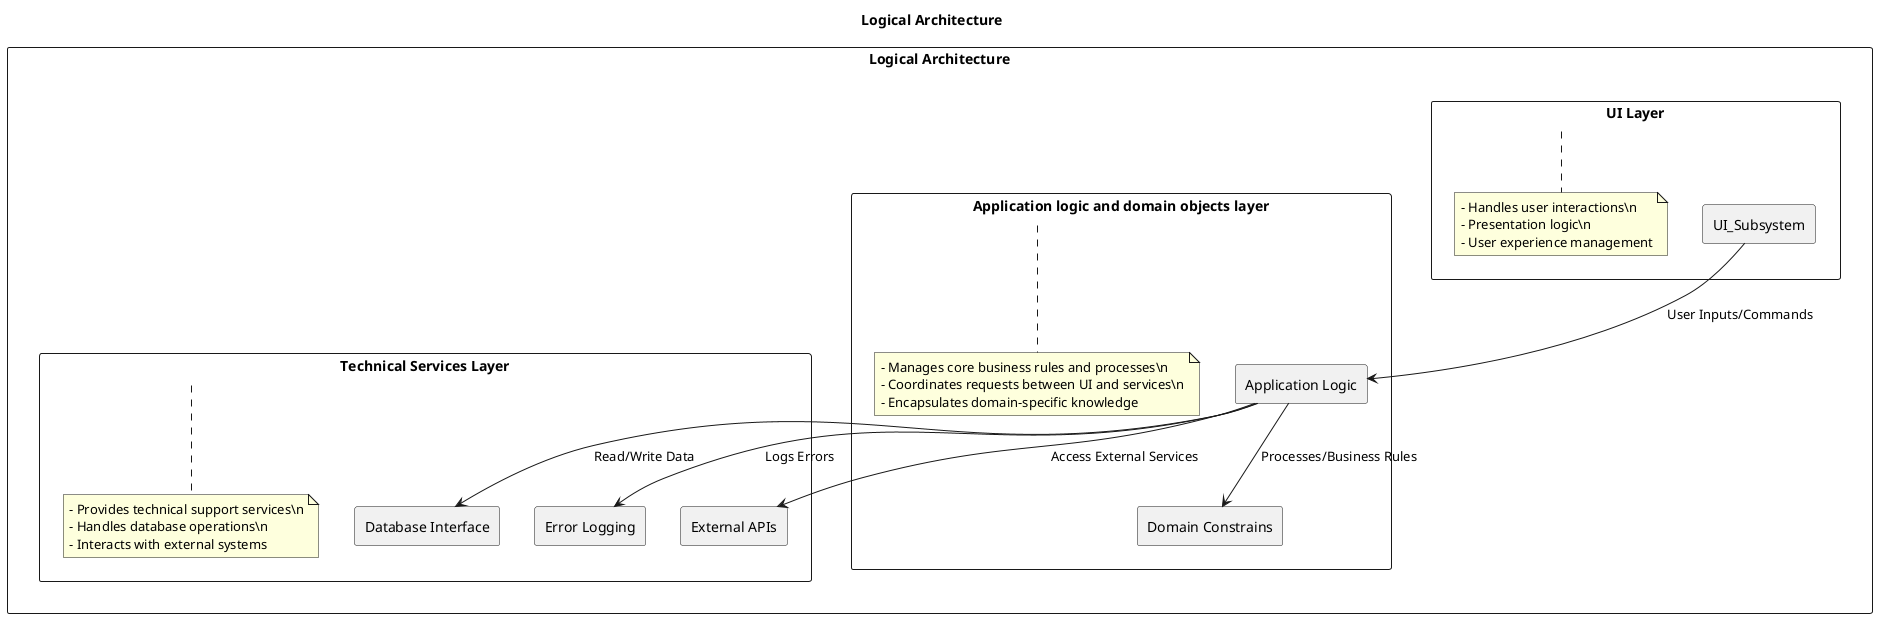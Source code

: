 @startuml
skinparam packageStyle rectangle
skinparam backgroundColor #FFFFFF

title Logical Architecture

package "Logical Architecture" {

    package "UI Layer" as UILayer {
        rectangle "UI_Subsystem" as UIComponents
        note bottom of UILayer
        - Handles user interactions\n
        - Presentation logic\n
        - User experience management
        end note
    }

    package "Application logic and domain objects layer" as AppLayer {
        rectangle "Application Logic" as AppLogic
        rectangle "Domain Constrains" as DomainObjects
        note bottom of AppLayer
        - Manages core business rules and processes\n
        - Coordinates requests between UI and services\n
        - Encapsulates domain-specific knowledge
        end note
    }

    package "Technical Services Layer" as TechLayer {
        rectangle "Database Interface" as DBInterface
        rectangle "Error Logging" as ErrorLogging
        rectangle "External APIs" as ExternalAPIs
        note bottom of TechLayer
        - Provides technical support services\n
        - Handles database operations\n
        - Interacts with external systems
        end note
    }
}

UIComponents --> AppLogic : User Inputs/Commands
AppLogic --> DomainObjects : Processes/Business Rules
AppLogic --> DBInterface : Read/Write Data
AppLogic --> ErrorLogging : Logs Errors
AppLogic --> ExternalAPIs : Access External Services

@enduml